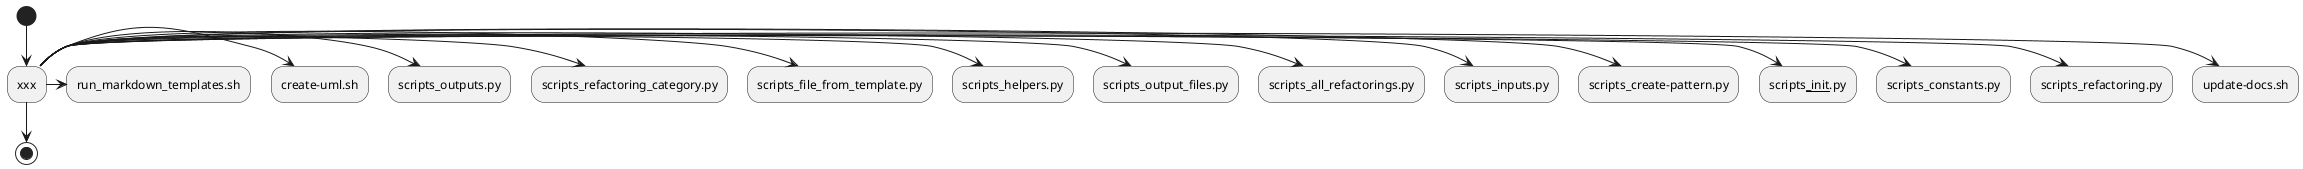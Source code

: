 @startuml
(*) --> xxx
xxx -> update-docs.sh
xxx -> scripts_refactoring.py
xxx -> scripts_constants.py
xxx -> scripts___init__.py
xxx -> scripts_create-pattern.py
xxx -> scripts_inputs.py
xxx -> scripts_all_refactorings.py
xxx -> scripts_output_files.py
xxx -> scripts_helpers.py
xxx -> scripts_file_from_template.py
xxx -> scripts_refactoring_category.py
xxx -> scripts_outputs.py
xxx -> create-uml.sh
xxx -> run_markdown_templates.sh
xxx --> (*)
@enduml

